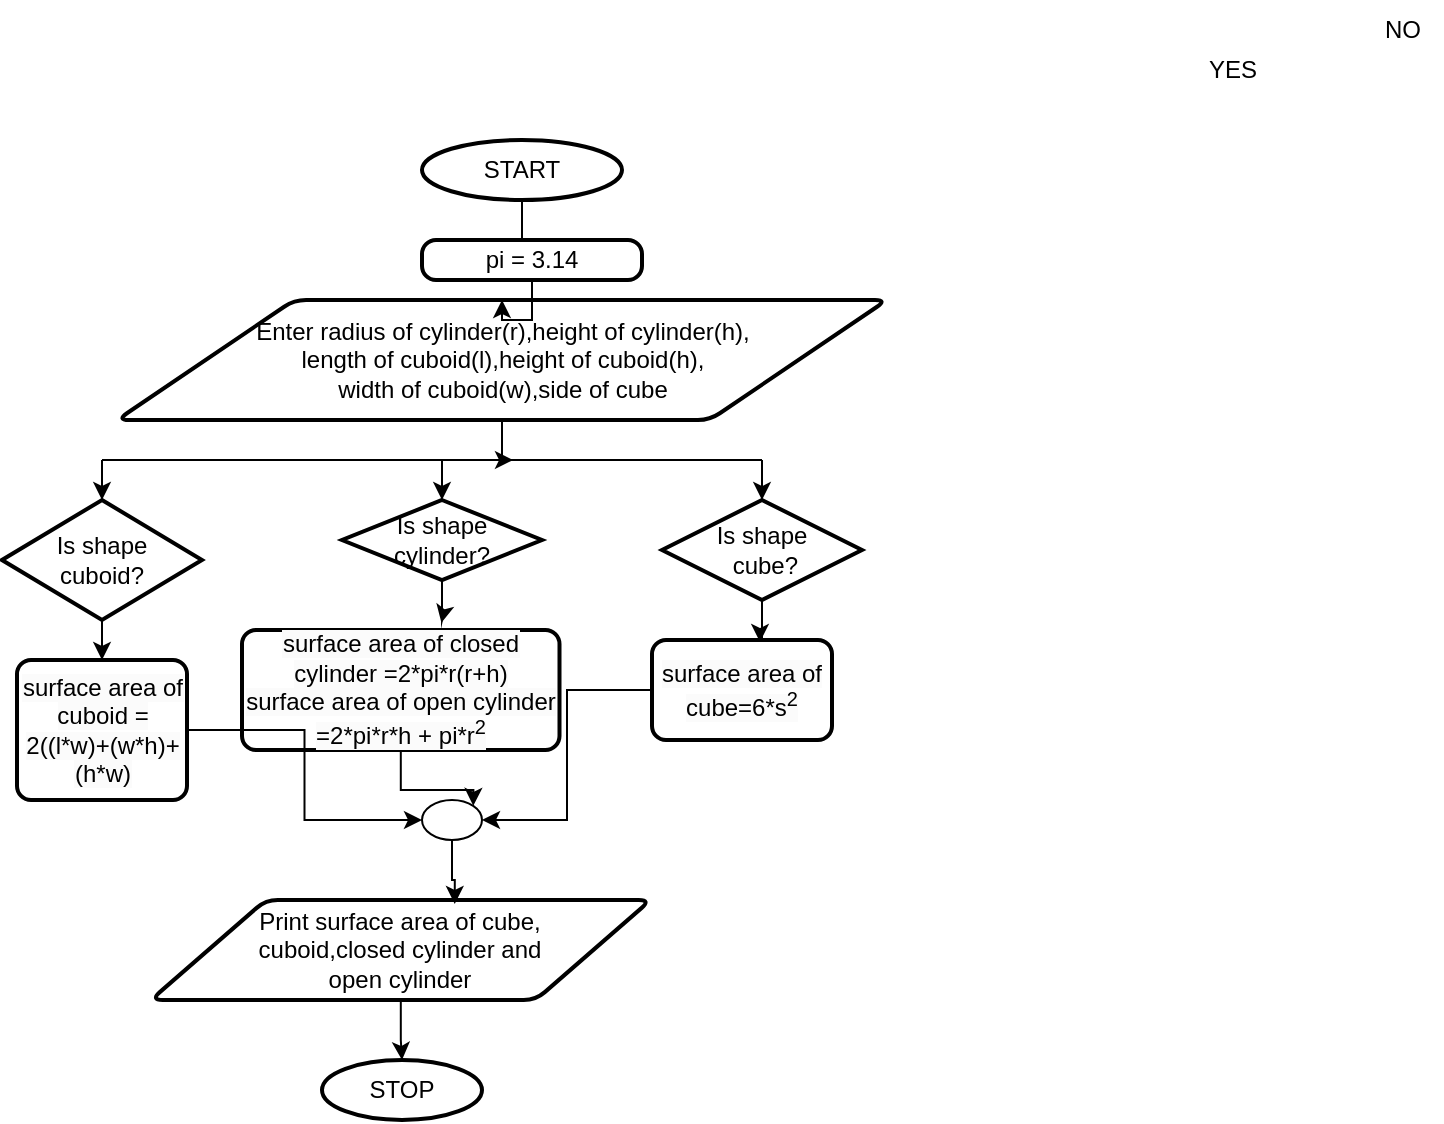 <mxfile version="21.6.8" type="github">
  <diagram name="Page-1" id="bpSRBZkaEDAbvH9TaQkX">
    <mxGraphModel dx="880" dy="459" grid="1" gridSize="10" guides="1" tooltips="1" connect="1" arrows="1" fold="1" page="1" pageScale="1" pageWidth="850" pageHeight="1100" math="0" shadow="0">
      <root>
        <mxCell id="0" />
        <mxCell id="1" parent="0" />
        <mxCell id="I4VvtKPD5eLJoSUdn9RU-13" style="edgeStyle=orthogonalEdgeStyle;rounded=0;orthogonalLoop=1;jettySize=auto;html=1;entryX=0.418;entryY=-0.05;entryDx=0;entryDy=0;entryPerimeter=0;" parent="1" source="I4VvtKPD5eLJoSUdn9RU-1" target="I4VvtKPD5eLJoSUdn9RU-4" edge="1">
          <mxGeometry relative="1" as="geometry" />
        </mxCell>
        <mxCell id="I4VvtKPD5eLJoSUdn9RU-1" value="START" style="strokeWidth=2;html=1;shape=mxgraph.flowchart.start_1;whiteSpace=wrap;" parent="1" vertex="1">
          <mxGeometry x="310" y="110" width="100" height="30" as="geometry" />
        </mxCell>
        <mxCell id="ksatI7caoKyLMasILUwb-4" style="edgeStyle=orthogonalEdgeStyle;rounded=0;orthogonalLoop=1;jettySize=auto;html=1;" edge="1" parent="1" source="I4VvtKPD5eLJoSUdn9RU-2">
          <mxGeometry relative="1" as="geometry">
            <mxPoint x="355" y="270" as="targetPoint" />
          </mxGeometry>
        </mxCell>
        <mxCell id="I4VvtKPD5eLJoSUdn9RU-2" value="Enter radius of cylinder(r),height of cylinder(h),&lt;br&gt;length of cuboid(l),height of cuboid(h),&lt;br&gt;width of cuboid(w),side of cube" style="shape=parallelogram;html=1;strokeWidth=2;perimeter=parallelogramPerimeter;whiteSpace=wrap;rounded=1;arcSize=12;size=0.23;" parent="1" vertex="1">
          <mxGeometry x="157.5" y="190" width="385" height="60" as="geometry" />
        </mxCell>
        <mxCell id="I4VvtKPD5eLJoSUdn9RU-16" style="edgeStyle=orthogonalEdgeStyle;rounded=0;orthogonalLoop=1;jettySize=auto;html=1;entryX=0.628;entryY=-0.06;entryDx=0;entryDy=0;entryPerimeter=0;" parent="1" source="I4VvtKPD5eLJoSUdn9RU-3" target="I4VvtKPD5eLJoSUdn9RU-8" edge="1">
          <mxGeometry relative="1" as="geometry" />
        </mxCell>
        <mxCell id="I4VvtKPD5eLJoSUdn9RU-3" value="Is shape &lt;br&gt;cylinder?" style="strokeWidth=2;html=1;shape=mxgraph.flowchart.decision;whiteSpace=wrap;" parent="1" vertex="1">
          <mxGeometry x="270" y="290" width="100" height="40" as="geometry" />
        </mxCell>
        <mxCell id="I4VvtKPD5eLJoSUdn9RU-14" style="edgeStyle=orthogonalEdgeStyle;rounded=0;orthogonalLoop=1;jettySize=auto;html=1;entryX=0.5;entryY=0;entryDx=0;entryDy=0;" parent="1" source="I4VvtKPD5eLJoSUdn9RU-4" target="I4VvtKPD5eLJoSUdn9RU-2" edge="1">
          <mxGeometry relative="1" as="geometry" />
        </mxCell>
        <mxCell id="I4VvtKPD5eLJoSUdn9RU-4" value="pi = 3.14" style="rounded=1;whiteSpace=wrap;html=1;absoluteArcSize=1;arcSize=14;strokeWidth=2;" parent="1" vertex="1">
          <mxGeometry x="310" y="160" width="110" height="20" as="geometry" />
        </mxCell>
        <mxCell id="ksatI7caoKyLMasILUwb-16" style="edgeStyle=orthogonalEdgeStyle;rounded=0;orthogonalLoop=1;jettySize=auto;html=1;" edge="1" parent="1" source="I4VvtKPD5eLJoSUdn9RU-5" target="I4VvtKPD5eLJoSUdn9RU-22">
          <mxGeometry relative="1" as="geometry" />
        </mxCell>
        <mxCell id="I4VvtKPD5eLJoSUdn9RU-5" value="Print surface area of cube,&lt;br&gt;cuboid,closed cylinder and &lt;br&gt;open cylinder" style="shape=parallelogram;html=1;strokeWidth=2;perimeter=parallelogramPerimeter;whiteSpace=wrap;rounded=1;arcSize=12;size=0.23;" parent="1" vertex="1">
          <mxGeometry x="174.38" y="490" width="250" height="50" as="geometry" />
        </mxCell>
        <mxCell id="ksatI7caoKyLMasILUwb-11" style="edgeStyle=orthogonalEdgeStyle;rounded=0;orthogonalLoop=1;jettySize=auto;html=1;entryX=0.855;entryY=0.145;entryDx=0;entryDy=0;entryPerimeter=0;" edge="1" parent="1" source="I4VvtKPD5eLJoSUdn9RU-8" target="ksatI7caoKyLMasILUwb-9">
          <mxGeometry relative="1" as="geometry" />
        </mxCell>
        <mxCell id="I4VvtKPD5eLJoSUdn9RU-8" value="&lt;span style=&quot;color: rgb(0, 0, 0); font-family: Helvetica; font-size: 12px; font-style: normal; font-variant-ligatures: normal; font-variant-caps: normal; font-weight: 400; letter-spacing: normal; orphans: 2; text-align: center; text-indent: 0px; text-transform: none; widows: 2; word-spacing: 0px; -webkit-text-stroke-width: 0px; background-color: rgb(251, 251, 251); text-decoration-thickness: initial; text-decoration-style: initial; text-decoration-color: initial; float: none; display: inline !important;&quot;&gt;surface area of closed cylinder =2*pi*r(r+h)&lt;br&gt;surface area of open cylinder =2*pi*r*h + pi*r&lt;sup style=&quot;border-color: var(--border-color);&quot;&gt;2&lt;/sup&gt;&lt;br&gt;&lt;/span&gt;" style="rounded=1;whiteSpace=wrap;html=1;absoluteArcSize=1;arcSize=14;strokeWidth=2;" parent="1" vertex="1">
          <mxGeometry x="220" y="355" width="158.75" height="60" as="geometry" />
        </mxCell>
        <mxCell id="ksatI7caoKyLMasILUwb-15" style="edgeStyle=orthogonalEdgeStyle;rounded=0;orthogonalLoop=1;jettySize=auto;html=1;entryX=0;entryY=0.5;entryDx=0;entryDy=0;entryPerimeter=0;" edge="1" parent="1" source="I4VvtKPD5eLJoSUdn9RU-9" target="ksatI7caoKyLMasILUwb-9">
          <mxGeometry relative="1" as="geometry" />
        </mxCell>
        <mxCell id="I4VvtKPD5eLJoSUdn9RU-9" value="&lt;span style=&quot;color: rgb(0, 0, 0); font-family: Helvetica; font-size: 12px; font-style: normal; font-variant-ligatures: normal; font-variant-caps: normal; font-weight: 400; letter-spacing: normal; orphans: 2; text-align: center; text-indent: 0px; text-transform: none; widows: 2; word-spacing: 0px; -webkit-text-stroke-width: 0px; background-color: rgb(251, 251, 251); text-decoration-thickness: initial; text-decoration-style: initial; text-decoration-color: initial; float: none; display: inline !important;&quot;&gt;surface area of cuboid = 2((l*w)+(w*h)+(h*w)&lt;/span&gt;" style="rounded=1;whiteSpace=wrap;html=1;absoluteArcSize=1;arcSize=14;strokeWidth=2;" parent="1" vertex="1">
          <mxGeometry x="107.5" y="370" width="85" height="70" as="geometry" />
        </mxCell>
        <mxCell id="I4VvtKPD5eLJoSUdn9RU-10" style="edgeStyle=orthogonalEdgeStyle;rounded=0;orthogonalLoop=1;jettySize=auto;html=1;exitX=0.5;exitY=1;exitDx=0;exitDy=0;" parent="1" source="I4VvtKPD5eLJoSUdn9RU-9" target="I4VvtKPD5eLJoSUdn9RU-9" edge="1">
          <mxGeometry relative="1" as="geometry" />
        </mxCell>
        <mxCell id="I4VvtKPD5eLJoSUdn9RU-22" value="STOP" style="strokeWidth=2;html=1;shape=mxgraph.flowchart.start_1;whiteSpace=wrap;" parent="1" vertex="1">
          <mxGeometry x="260" y="570" width="80" height="30" as="geometry" />
        </mxCell>
        <mxCell id="I4VvtKPD5eLJoSUdn9RU-24" value="NO" style="text;html=1;align=center;verticalAlign=middle;resizable=0;points=[];autosize=1;strokeColor=none;fillColor=none;" parent="1" vertex="1">
          <mxGeometry x="780" y="40" width="40" height="30" as="geometry" />
        </mxCell>
        <mxCell id="I4VvtKPD5eLJoSUdn9RU-25" value="YES" style="text;html=1;align=center;verticalAlign=middle;resizable=0;points=[];autosize=1;strokeColor=none;fillColor=none;" parent="1" vertex="1">
          <mxGeometry x="690" y="60" width="50" height="30" as="geometry" />
        </mxCell>
        <mxCell id="ksatI7caoKyLMasILUwb-7" style="edgeStyle=orthogonalEdgeStyle;rounded=0;orthogonalLoop=1;jettySize=auto;html=1;entryX=0.6;entryY=0.02;entryDx=0;entryDy=0;entryPerimeter=0;" edge="1" parent="1" source="ksatI7caoKyLMasILUwb-1" target="ksatI7caoKyLMasILUwb-6">
          <mxGeometry relative="1" as="geometry" />
        </mxCell>
        <mxCell id="ksatI7caoKyLMasILUwb-1" value="Is shape&lt;br&gt;&amp;nbsp;cube?" style="strokeWidth=2;html=1;shape=mxgraph.flowchart.decision;whiteSpace=wrap;" vertex="1" parent="1">
          <mxGeometry x="430" y="290" width="100" height="50" as="geometry" />
        </mxCell>
        <mxCell id="ksatI7caoKyLMasILUwb-8" style="edgeStyle=orthogonalEdgeStyle;rounded=0;orthogonalLoop=1;jettySize=auto;html=1;" edge="1" parent="1" source="ksatI7caoKyLMasILUwb-2" target="I4VvtKPD5eLJoSUdn9RU-9">
          <mxGeometry relative="1" as="geometry" />
        </mxCell>
        <mxCell id="ksatI7caoKyLMasILUwb-2" value="Is shape &lt;br&gt;cuboid?" style="strokeWidth=2;html=1;shape=mxgraph.flowchart.decision;whiteSpace=wrap;" vertex="1" parent="1">
          <mxGeometry x="100" y="290" width="100" height="60" as="geometry" />
        </mxCell>
        <mxCell id="ksatI7caoKyLMasILUwb-3" value="" style="endArrow=none;html=1;rounded=0;" edge="1" parent="1">
          <mxGeometry width="50" height="50" relative="1" as="geometry">
            <mxPoint x="150" y="270" as="sourcePoint" />
            <mxPoint x="480" y="270" as="targetPoint" />
          </mxGeometry>
        </mxCell>
        <mxCell id="ksatI7caoKyLMasILUwb-12" style="edgeStyle=orthogonalEdgeStyle;rounded=0;orthogonalLoop=1;jettySize=auto;html=1;entryX=1;entryY=0.5;entryDx=0;entryDy=0;entryPerimeter=0;" edge="1" parent="1" source="ksatI7caoKyLMasILUwb-6" target="ksatI7caoKyLMasILUwb-9">
          <mxGeometry relative="1" as="geometry" />
        </mxCell>
        <mxCell id="ksatI7caoKyLMasILUwb-6" value="&lt;span style=&quot;color: rgb(0, 0, 0); font-family: Helvetica; font-size: 12px; font-style: normal; font-variant-ligatures: normal; font-variant-caps: normal; font-weight: 400; letter-spacing: normal; orphans: 2; text-align: center; text-indent: 0px; text-transform: none; widows: 2; word-spacing: 0px; -webkit-text-stroke-width: 0px; background-color: rgb(251, 251, 251); text-decoration-thickness: initial; text-decoration-style: initial; text-decoration-color: initial; float: none; display: inline !important;&quot;&gt;surface area of cube=6*s&lt;sup&gt;2&lt;/sup&gt;&lt;/span&gt;" style="rounded=1;whiteSpace=wrap;html=1;absoluteArcSize=1;arcSize=14;strokeWidth=2;" vertex="1" parent="1">
          <mxGeometry x="425" y="360" width="90" height="50" as="geometry" />
        </mxCell>
        <mxCell id="ksatI7caoKyLMasILUwb-10" style="edgeStyle=orthogonalEdgeStyle;rounded=0;orthogonalLoop=1;jettySize=auto;html=1;entryX=0.608;entryY=0.04;entryDx=0;entryDy=0;entryPerimeter=0;" edge="1" parent="1" source="ksatI7caoKyLMasILUwb-9" target="I4VvtKPD5eLJoSUdn9RU-5">
          <mxGeometry relative="1" as="geometry" />
        </mxCell>
        <mxCell id="ksatI7caoKyLMasILUwb-9" value="" style="verticalLabelPosition=bottom;verticalAlign=top;html=1;shape=mxgraph.flowchart.on-page_reference;" vertex="1" parent="1">
          <mxGeometry x="310" y="440" width="30" height="20" as="geometry" />
        </mxCell>
        <mxCell id="ksatI7caoKyLMasILUwb-17" value="" style="endArrow=classic;html=1;rounded=0;entryX=0.5;entryY=0;entryDx=0;entryDy=0;entryPerimeter=0;" edge="1" parent="1" target="ksatI7caoKyLMasILUwb-2">
          <mxGeometry width="50" height="50" relative="1" as="geometry">
            <mxPoint x="150" y="270" as="sourcePoint" />
            <mxPoint x="220" y="280" as="targetPoint" />
          </mxGeometry>
        </mxCell>
        <mxCell id="ksatI7caoKyLMasILUwb-18" value="" style="endArrow=classic;html=1;rounded=0;entryX=0.5;entryY=0;entryDx=0;entryDy=0;entryPerimeter=0;" edge="1" parent="1" target="I4VvtKPD5eLJoSUdn9RU-3">
          <mxGeometry width="50" height="50" relative="1" as="geometry">
            <mxPoint x="320" y="270" as="sourcePoint" />
            <mxPoint x="220" y="280" as="targetPoint" />
          </mxGeometry>
        </mxCell>
        <mxCell id="ksatI7caoKyLMasILUwb-19" value="" style="endArrow=classic;html=1;rounded=0;entryX=0.5;entryY=0;entryDx=0;entryDy=0;entryPerimeter=0;" edge="1" parent="1" target="ksatI7caoKyLMasILUwb-1">
          <mxGeometry width="50" height="50" relative="1" as="geometry">
            <mxPoint x="480" y="270" as="sourcePoint" />
            <mxPoint x="220" y="280" as="targetPoint" />
          </mxGeometry>
        </mxCell>
      </root>
    </mxGraphModel>
  </diagram>
</mxfile>
